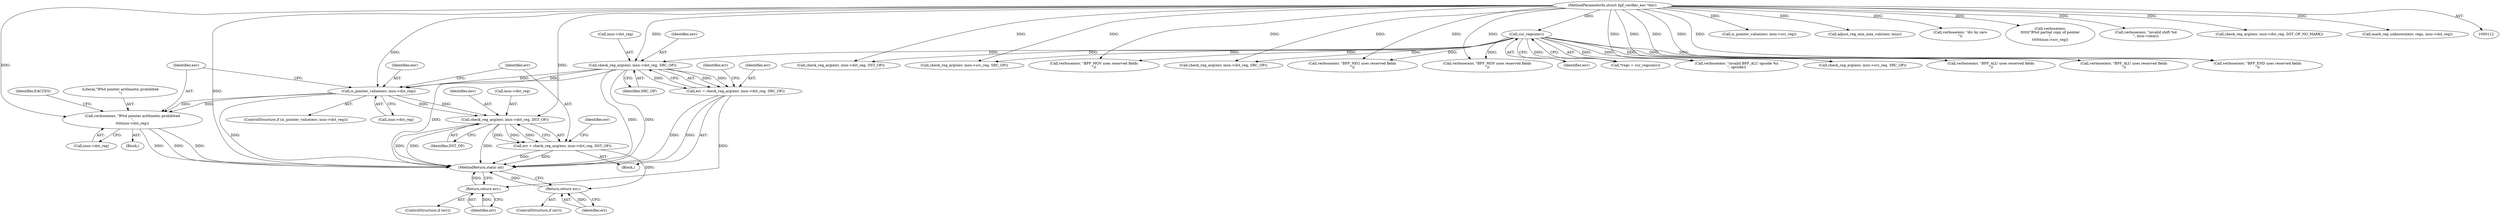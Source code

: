 digraph "0_linux_0c17d1d2c61936401f4702e1846e2c19b200f958_0@pointer" {
"1000223" [label="(Call,check_reg_arg(env, insn->dst_reg, SRC_OP))"];
"1000119" [label="(Call,cur_regs(env))"];
"1000113" [label="(MethodParameterIn,struct bpf_verifier_env *env)"];
"1000221" [label="(Call,err = check_reg_arg(env, insn->dst_reg, SRC_OP))"];
"1000231" [label="(Return,return err;)"];
"1000234" [label="(Call,is_pointer_value(env, insn->dst_reg))"];
"1000240" [label="(Call,verbose(env, \"R%d pointer arithmetic prohibited\n\",\n\t\t\t\tinsn->dst_reg))"];
"1000251" [label="(Call,check_reg_arg(env, insn->dst_reg, DST_OP))"];
"1000249" [label="(Call,err = check_reg_arg(env, insn->dst_reg, DST_OP))"];
"1000259" [label="(Return,return err;)"];
"1000224" [label="(Identifier,env)"];
"1000258" [label="(Identifier,err)"];
"1000288" [label="(Call,verbose(env, \"BPF_MOV uses reserved fields\n\"))"];
"1000241" [label="(Identifier,env)"];
"1000541" [label="(Call,check_reg_arg(env, insn->dst_reg, SRC_OP))"];
"1000378" [label="(Call,is_pointer_value(env, insn->src_reg))"];
"1000646" [label="(Call,adjust_reg_min_max_vals(env, insn))"];
"1000239" [label="(Block,)"];
"1000137" [label="(Block,)"];
"1000321" [label="(Call,verbose(env, \"BPF_MOV uses reserved fields\n\"))"];
"1000329" [label="(Call,check_reg_arg(env, insn->dst_reg, DST_OP))"];
"1000651" [label="(MethodReturn,static int)"];
"1000573" [label="(Call,verbose(env, \"div by zero\n\"))"];
"1000252" [label="(Identifier,env)"];
"1000296" [label="(Call,check_reg_arg(env, insn->src_reg, SRC_OP))"];
"1000253" [label="(Call,insn->dst_reg)"];
"1000119" [label="(Call,cur_regs(env))"];
"1000230" [label="(Identifier,err)"];
"1000257" [label="(ControlStructure,if (err))"];
"1000120" [label="(Identifier,env)"];
"1000508" [label="(Call,check_reg_arg(env, insn->src_reg, SRC_OP))"];
"1000251" [label="(Call,check_reg_arg(env, insn->dst_reg, DST_OP))"];
"1000256" [label="(Identifier,DST_OP)"];
"1000250" [label="(Identifier,err)"];
"1000240" [label="(Call,verbose(env, \"R%d pointer arithmetic prohibited\n\",\n\t\t\t\tinsn->dst_reg))"];
"1000234" [label="(Call,is_pointer_value(env, insn->dst_reg))"];
"1000500" [label="(Call,verbose(env, \"BPF_ALU uses reserved fields\n\"))"];
"1000229" [label="(ControlStructure,if (err))"];
"1000248" [label="(Identifier,EACCES)"];
"1000259" [label="(Return,return err;)"];
"1000236" [label="(Call,insn->dst_reg)"];
"1000117" [label="(Call,*regs = cur_regs(env))"];
"1000249" [label="(Call,err = check_reg_arg(env, insn->dst_reg, DST_OP))"];
"1000233" [label="(ControlStructure,if (is_pointer_value(env, insn->dst_reg)))"];
"1000384" [label="(Call,verbose(env,\n\t\t\t\t\t\t\"R%d partial copy of pointer\n\",\n\t\t\t\t\t\tinsn->src_reg))"];
"1000235" [label="(Identifier,env)"];
"1000221" [label="(Call,err = check_reg_arg(env, insn->dst_reg, SRC_OP))"];
"1000231" [label="(Return,return err;)"];
"1000260" [label="(Identifier,err)"];
"1000242" [label="(Literal,\"R%d pointer arithmetic prohibited\n\")"];
"1000215" [label="(Call,verbose(env, \"BPF_END uses reserved fields\n\"))"];
"1000624" [label="(Call,verbose(env, \"invalid shift %d\n\", insn->imm))"];
"1000228" [label="(Identifier,SRC_OP)"];
"1000113" [label="(MethodParameterIn,struct bpf_verifier_env *env)"];
"1000635" [label="(Call,check_reg_arg(env, insn->dst_reg, DST_OP_NO_MARK))"];
"1000223" [label="(Call,check_reg_arg(env, insn->dst_reg, SRC_OP))"];
"1000232" [label="(Identifier,err)"];
"1000243" [label="(Call,insn->dst_reg)"];
"1000225" [label="(Call,insn->dst_reg)"];
"1000470" [label="(Call,verbose(env, \"invalid BPF_ALU opcode %x\n\", opcode))"];
"1000393" [label="(Call,mark_reg_unknown(env, regs, insn->dst_reg))"];
"1000222" [label="(Identifier,err)"];
"1000169" [label="(Call,verbose(env, \"BPF_NEG uses reserved fields\n\"))"];
"1000533" [label="(Call,verbose(env, \"BPF_ALU uses reserved fields\n\"))"];
"1000223" -> "1000221"  [label="AST: "];
"1000223" -> "1000228"  [label="CFG: "];
"1000224" -> "1000223"  [label="AST: "];
"1000225" -> "1000223"  [label="AST: "];
"1000228" -> "1000223"  [label="AST: "];
"1000221" -> "1000223"  [label="CFG: "];
"1000223" -> "1000651"  [label="DDG: "];
"1000223" -> "1000651"  [label="DDG: "];
"1000223" -> "1000651"  [label="DDG: "];
"1000223" -> "1000221"  [label="DDG: "];
"1000223" -> "1000221"  [label="DDG: "];
"1000223" -> "1000221"  [label="DDG: "];
"1000119" -> "1000223"  [label="DDG: "];
"1000113" -> "1000223"  [label="DDG: "];
"1000223" -> "1000234"  [label="DDG: "];
"1000223" -> "1000234"  [label="DDG: "];
"1000119" -> "1000117"  [label="AST: "];
"1000119" -> "1000120"  [label="CFG: "];
"1000120" -> "1000119"  [label="AST: "];
"1000117" -> "1000119"  [label="CFG: "];
"1000119" -> "1000117"  [label="DDG: "];
"1000113" -> "1000119"  [label="DDG: "];
"1000119" -> "1000169"  [label="DDG: "];
"1000119" -> "1000215"  [label="DDG: "];
"1000119" -> "1000288"  [label="DDG: "];
"1000119" -> "1000296"  [label="DDG: "];
"1000119" -> "1000321"  [label="DDG: "];
"1000119" -> "1000329"  [label="DDG: "];
"1000119" -> "1000470"  [label="DDG: "];
"1000119" -> "1000500"  [label="DDG: "];
"1000119" -> "1000508"  [label="DDG: "];
"1000119" -> "1000533"  [label="DDG: "];
"1000119" -> "1000541"  [label="DDG: "];
"1000113" -> "1000112"  [label="AST: "];
"1000113" -> "1000651"  [label="DDG: "];
"1000113" -> "1000169"  [label="DDG: "];
"1000113" -> "1000215"  [label="DDG: "];
"1000113" -> "1000234"  [label="DDG: "];
"1000113" -> "1000240"  [label="DDG: "];
"1000113" -> "1000251"  [label="DDG: "];
"1000113" -> "1000288"  [label="DDG: "];
"1000113" -> "1000296"  [label="DDG: "];
"1000113" -> "1000321"  [label="DDG: "];
"1000113" -> "1000329"  [label="DDG: "];
"1000113" -> "1000378"  [label="DDG: "];
"1000113" -> "1000384"  [label="DDG: "];
"1000113" -> "1000393"  [label="DDG: "];
"1000113" -> "1000470"  [label="DDG: "];
"1000113" -> "1000500"  [label="DDG: "];
"1000113" -> "1000508"  [label="DDG: "];
"1000113" -> "1000533"  [label="DDG: "];
"1000113" -> "1000541"  [label="DDG: "];
"1000113" -> "1000573"  [label="DDG: "];
"1000113" -> "1000624"  [label="DDG: "];
"1000113" -> "1000635"  [label="DDG: "];
"1000113" -> "1000646"  [label="DDG: "];
"1000221" -> "1000137"  [label="AST: "];
"1000222" -> "1000221"  [label="AST: "];
"1000230" -> "1000221"  [label="CFG: "];
"1000221" -> "1000651"  [label="DDG: "];
"1000221" -> "1000651"  [label="DDG: "];
"1000221" -> "1000231"  [label="DDG: "];
"1000231" -> "1000229"  [label="AST: "];
"1000231" -> "1000232"  [label="CFG: "];
"1000232" -> "1000231"  [label="AST: "];
"1000651" -> "1000231"  [label="CFG: "];
"1000231" -> "1000651"  [label="DDG: "];
"1000232" -> "1000231"  [label="DDG: "];
"1000234" -> "1000233"  [label="AST: "];
"1000234" -> "1000236"  [label="CFG: "];
"1000235" -> "1000234"  [label="AST: "];
"1000236" -> "1000234"  [label="AST: "];
"1000241" -> "1000234"  [label="CFG: "];
"1000250" -> "1000234"  [label="CFG: "];
"1000234" -> "1000651"  [label="DDG: "];
"1000234" -> "1000240"  [label="DDG: "];
"1000234" -> "1000240"  [label="DDG: "];
"1000234" -> "1000251"  [label="DDG: "];
"1000234" -> "1000251"  [label="DDG: "];
"1000240" -> "1000239"  [label="AST: "];
"1000240" -> "1000243"  [label="CFG: "];
"1000241" -> "1000240"  [label="AST: "];
"1000242" -> "1000240"  [label="AST: "];
"1000243" -> "1000240"  [label="AST: "];
"1000248" -> "1000240"  [label="CFG: "];
"1000240" -> "1000651"  [label="DDG: "];
"1000240" -> "1000651"  [label="DDG: "];
"1000240" -> "1000651"  [label="DDG: "];
"1000251" -> "1000249"  [label="AST: "];
"1000251" -> "1000256"  [label="CFG: "];
"1000252" -> "1000251"  [label="AST: "];
"1000253" -> "1000251"  [label="AST: "];
"1000256" -> "1000251"  [label="AST: "];
"1000249" -> "1000251"  [label="CFG: "];
"1000251" -> "1000651"  [label="DDG: "];
"1000251" -> "1000651"  [label="DDG: "];
"1000251" -> "1000651"  [label="DDG: "];
"1000251" -> "1000249"  [label="DDG: "];
"1000251" -> "1000249"  [label="DDG: "];
"1000251" -> "1000249"  [label="DDG: "];
"1000249" -> "1000137"  [label="AST: "];
"1000250" -> "1000249"  [label="AST: "];
"1000258" -> "1000249"  [label="CFG: "];
"1000249" -> "1000651"  [label="DDG: "];
"1000249" -> "1000651"  [label="DDG: "];
"1000249" -> "1000259"  [label="DDG: "];
"1000259" -> "1000257"  [label="AST: "];
"1000259" -> "1000260"  [label="CFG: "];
"1000260" -> "1000259"  [label="AST: "];
"1000651" -> "1000259"  [label="CFG: "];
"1000259" -> "1000651"  [label="DDG: "];
"1000260" -> "1000259"  [label="DDG: "];
}
